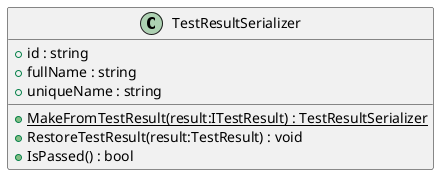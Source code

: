 @startuml
class TestResultSerializer {
    + id : string
    + fullName : string
    + uniqueName : string
    + {static} MakeFromTestResult(result:ITestResult) : TestResultSerializer
    + RestoreTestResult(result:TestResult) : void
    + IsPassed() : bool
}
@enduml
